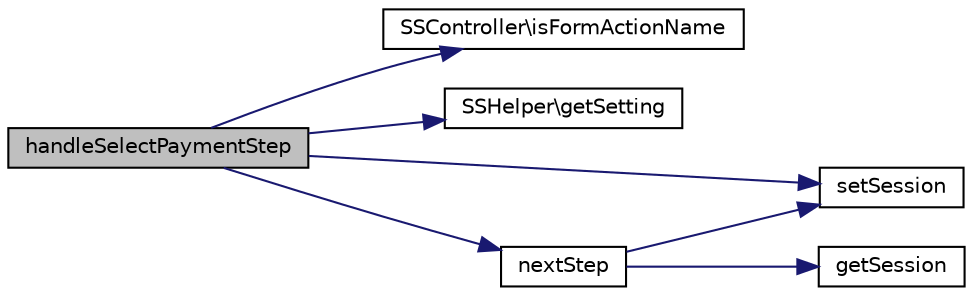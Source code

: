 digraph "handleSelectPaymentStep"
{
  edge [fontname="Helvetica",fontsize="10",labelfontname="Helvetica",labelfontsize="10"];
  node [fontname="Helvetica",fontsize="10",shape=record];
  rankdir="LR";
  Node1 [label="handleSelectPaymentStep",height=0.2,width=0.4,color="black", fillcolor="grey75", style="filled", fontcolor="black"];
  Node1 -> Node2 [color="midnightblue",fontsize="10",style="solid",fontname="Helvetica"];
  Node2 [label="SSController\\isFormActionName",height=0.2,width=0.4,color="black", fillcolor="white", style="filled",URL="$class_s_s_controller.html#a471428c2754eeb5c908f61c15b15ef22",tooltip="compare Form Action Name "];
  Node1 -> Node3 [color="midnightblue",fontsize="10",style="solid",fontname="Helvetica"];
  Node3 [label="SSHelper\\getSetting",height=0.2,width=0.4,color="black", fillcolor="white", style="filled",URL="$class_s_s_helper.html#a22ea98c9a7625ae25a20010920a5b2cb",tooltip="Shop-Betreiber Setting Value. "];
  Node1 -> Node4 [color="midnightblue",fontsize="10",style="solid",fontname="Helvetica"];
  Node4 [label="setSession",height=0.2,width=0.4,color="black", fillcolor="white", style="filled",URL="$class_s_s_checkout_controller.html#a0257d7f16672a982456dc6d1646dbad4",tooltip="store Value in Session "];
  Node1 -> Node5 [color="midnightblue",fontsize="10",style="solid",fontname="Helvetica"];
  Node5 [label="nextStep",height=0.2,width=0.4,color="black", fillcolor="white", style="filled",URL="$class_s_s_checkout_controller.html#ac35a99a93934b3aaea7d3a81d75be1d8",tooltip="Next Step. "];
  Node5 -> Node6 [color="midnightblue",fontsize="10",style="solid",fontname="Helvetica"];
  Node6 [label="getSession",height=0.2,width=0.4,color="black", fillcolor="white", style="filled",URL="$class_s_s_checkout_controller.html#ae6ad3c8f4d8953bfbcb6cfdfce8fedb5",tooltip="get Value from Session "];
  Node5 -> Node4 [color="midnightblue",fontsize="10",style="solid",fontname="Helvetica"];
}
